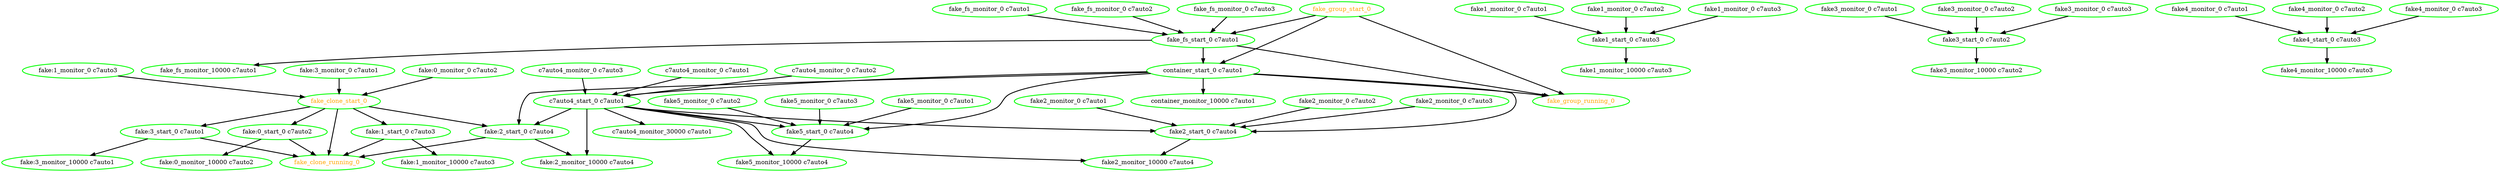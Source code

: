  digraph "g" {
"c7auto4_monitor_0 c7auto1" -> "c7auto4_start_0 c7auto1" [ style = bold]
"c7auto4_monitor_0 c7auto1" [ style=bold color="green" fontcolor="black"]
"c7auto4_monitor_0 c7auto2" -> "c7auto4_start_0 c7auto1" [ style = bold]
"c7auto4_monitor_0 c7auto2" [ style=bold color="green" fontcolor="black"]
"c7auto4_monitor_0 c7auto3" -> "c7auto4_start_0 c7auto1" [ style = bold]
"c7auto4_monitor_0 c7auto3" [ style=bold color="green" fontcolor="black"]
"c7auto4_monitor_30000 c7auto1" [ style=bold color="green" fontcolor="black"]
"c7auto4_start_0 c7auto1" -> "c7auto4_monitor_30000 c7auto1" [ style = bold]
"c7auto4_start_0 c7auto1" -> "fake2_monitor_10000 c7auto4" [ style = bold]
"c7auto4_start_0 c7auto1" -> "fake2_start_0 c7auto4" [ style = bold]
"c7auto4_start_0 c7auto1" -> "fake5_monitor_10000 c7auto4" [ style = bold]
"c7auto4_start_0 c7auto1" -> "fake5_start_0 c7auto4" [ style = bold]
"c7auto4_start_0 c7auto1" -> "fake:2_monitor_10000 c7auto4" [ style = bold]
"c7auto4_start_0 c7auto1" -> "fake:2_start_0 c7auto4" [ style = bold]
"c7auto4_start_0 c7auto1" [ style=bold color="green" fontcolor="black"]
"container_monitor_10000 c7auto1" [ style=bold color="green" fontcolor="black"]
"container_start_0 c7auto1" -> "c7auto4_start_0 c7auto1" [ style = bold]
"container_start_0 c7auto1" -> "container_monitor_10000 c7auto1" [ style = bold]
"container_start_0 c7auto1" -> "fake2_start_0 c7auto4" [ style = bold]
"container_start_0 c7auto1" -> "fake5_start_0 c7auto4" [ style = bold]
"container_start_0 c7auto1" -> "fake:2_start_0 c7auto4" [ style = bold]
"container_start_0 c7auto1" -> "fake_group_running_0" [ style = bold]
"container_start_0 c7auto1" [ style=bold color="green" fontcolor="black"]
"fake1_monitor_0 c7auto1" -> "fake1_start_0 c7auto3" [ style = bold]
"fake1_monitor_0 c7auto1" [ style=bold color="green" fontcolor="black"]
"fake1_monitor_0 c7auto2" -> "fake1_start_0 c7auto3" [ style = bold]
"fake1_monitor_0 c7auto2" [ style=bold color="green" fontcolor="black"]
"fake1_monitor_0 c7auto3" -> "fake1_start_0 c7auto3" [ style = bold]
"fake1_monitor_0 c7auto3" [ style=bold color="green" fontcolor="black"]
"fake1_monitor_10000 c7auto3" [ style=bold color="green" fontcolor="black"]
"fake1_start_0 c7auto3" -> "fake1_monitor_10000 c7auto3" [ style = bold]
"fake1_start_0 c7auto3" [ style=bold color="green" fontcolor="black"]
"fake2_monitor_0 c7auto1" -> "fake2_start_0 c7auto4" [ style = bold]
"fake2_monitor_0 c7auto1" [ style=bold color="green" fontcolor="black"]
"fake2_monitor_0 c7auto2" -> "fake2_start_0 c7auto4" [ style = bold]
"fake2_monitor_0 c7auto2" [ style=bold color="green" fontcolor="black"]
"fake2_monitor_0 c7auto3" -> "fake2_start_0 c7auto4" [ style = bold]
"fake2_monitor_0 c7auto3" [ style=bold color="green" fontcolor="black"]
"fake2_monitor_10000 c7auto4" [ style=bold color="green" fontcolor="black"]
"fake2_start_0 c7auto4" -> "fake2_monitor_10000 c7auto4" [ style = bold]
"fake2_start_0 c7auto4" [ style=bold color="green" fontcolor="black"]
"fake3_monitor_0 c7auto1" -> "fake3_start_0 c7auto2" [ style = bold]
"fake3_monitor_0 c7auto1" [ style=bold color="green" fontcolor="black"]
"fake3_monitor_0 c7auto2" -> "fake3_start_0 c7auto2" [ style = bold]
"fake3_monitor_0 c7auto2" [ style=bold color="green" fontcolor="black"]
"fake3_monitor_0 c7auto3" -> "fake3_start_0 c7auto2" [ style = bold]
"fake3_monitor_0 c7auto3" [ style=bold color="green" fontcolor="black"]
"fake3_monitor_10000 c7auto2" [ style=bold color="green" fontcolor="black"]
"fake3_start_0 c7auto2" -> "fake3_monitor_10000 c7auto2" [ style = bold]
"fake3_start_0 c7auto2" [ style=bold color="green" fontcolor="black"]
"fake4_monitor_0 c7auto1" -> "fake4_start_0 c7auto3" [ style = bold]
"fake4_monitor_0 c7auto1" [ style=bold color="green" fontcolor="black"]
"fake4_monitor_0 c7auto2" -> "fake4_start_0 c7auto3" [ style = bold]
"fake4_monitor_0 c7auto2" [ style=bold color="green" fontcolor="black"]
"fake4_monitor_0 c7auto3" -> "fake4_start_0 c7auto3" [ style = bold]
"fake4_monitor_0 c7auto3" [ style=bold color="green" fontcolor="black"]
"fake4_monitor_10000 c7auto3" [ style=bold color="green" fontcolor="black"]
"fake4_start_0 c7auto3" -> "fake4_monitor_10000 c7auto3" [ style = bold]
"fake4_start_0 c7auto3" [ style=bold color="green" fontcolor="black"]
"fake5_monitor_0 c7auto1" -> "fake5_start_0 c7auto4" [ style = bold]
"fake5_monitor_0 c7auto1" [ style=bold color="green" fontcolor="black"]
"fake5_monitor_0 c7auto2" -> "fake5_start_0 c7auto4" [ style = bold]
"fake5_monitor_0 c7auto2" [ style=bold color="green" fontcolor="black"]
"fake5_monitor_0 c7auto3" -> "fake5_start_0 c7auto4" [ style = bold]
"fake5_monitor_0 c7auto3" [ style=bold color="green" fontcolor="black"]
"fake5_monitor_10000 c7auto4" [ style=bold color="green" fontcolor="black"]
"fake5_start_0 c7auto4" -> "fake5_monitor_10000 c7auto4" [ style = bold]
"fake5_start_0 c7auto4" [ style=bold color="green" fontcolor="black"]
"fake:0_monitor_0 c7auto2" -> "fake_clone_start_0" [ style = bold]
"fake:0_monitor_0 c7auto2" [ style=bold color="green" fontcolor="black"]
"fake:0_monitor_10000 c7auto2" [ style=bold color="green" fontcolor="black"]
"fake:0_start_0 c7auto2" -> "fake:0_monitor_10000 c7auto2" [ style = bold]
"fake:0_start_0 c7auto2" -> "fake_clone_running_0" [ style = bold]
"fake:0_start_0 c7auto2" [ style=bold color="green" fontcolor="black"]
"fake:1_monitor_0 c7auto3" -> "fake_clone_start_0" [ style = bold]
"fake:1_monitor_0 c7auto3" [ style=bold color="green" fontcolor="black"]
"fake:1_monitor_10000 c7auto3" [ style=bold color="green" fontcolor="black"]
"fake:1_start_0 c7auto3" -> "fake:1_monitor_10000 c7auto3" [ style = bold]
"fake:1_start_0 c7auto3" -> "fake_clone_running_0" [ style = bold]
"fake:1_start_0 c7auto3" [ style=bold color="green" fontcolor="black"]
"fake:2_monitor_10000 c7auto4" [ style=bold color="green" fontcolor="black"]
"fake:2_start_0 c7auto4" -> "fake:2_monitor_10000 c7auto4" [ style = bold]
"fake:2_start_0 c7auto4" -> "fake_clone_running_0" [ style = bold]
"fake:2_start_0 c7auto4" [ style=bold color="green" fontcolor="black"]
"fake:3_monitor_0 c7auto1" -> "fake_clone_start_0" [ style = bold]
"fake:3_monitor_0 c7auto1" [ style=bold color="green" fontcolor="black"]
"fake:3_monitor_10000 c7auto1" [ style=bold color="green" fontcolor="black"]
"fake:3_start_0 c7auto1" -> "fake:3_monitor_10000 c7auto1" [ style = bold]
"fake:3_start_0 c7auto1" -> "fake_clone_running_0" [ style = bold]
"fake:3_start_0 c7auto1" [ style=bold color="green" fontcolor="black"]
"fake_clone_running_0" [ style=bold color="green" fontcolor="orange"]
"fake_clone_start_0" -> "fake:0_start_0 c7auto2" [ style = bold]
"fake_clone_start_0" -> "fake:1_start_0 c7auto3" [ style = bold]
"fake_clone_start_0" -> "fake:2_start_0 c7auto4" [ style = bold]
"fake_clone_start_0" -> "fake:3_start_0 c7auto1" [ style = bold]
"fake_clone_start_0" -> "fake_clone_running_0" [ style = bold]
"fake_clone_start_0" [ style=bold color="green" fontcolor="orange"]
"fake_fs_monitor_0 c7auto1" -> "fake_fs_start_0 c7auto1" [ style = bold]
"fake_fs_monitor_0 c7auto1" [ style=bold color="green" fontcolor="black"]
"fake_fs_monitor_0 c7auto2" -> "fake_fs_start_0 c7auto1" [ style = bold]
"fake_fs_monitor_0 c7auto2" [ style=bold color="green" fontcolor="black"]
"fake_fs_monitor_0 c7auto3" -> "fake_fs_start_0 c7auto1" [ style = bold]
"fake_fs_monitor_0 c7auto3" [ style=bold color="green" fontcolor="black"]
"fake_fs_monitor_10000 c7auto1" [ style=bold color="green" fontcolor="black"]
"fake_fs_start_0 c7auto1" -> "container_start_0 c7auto1" [ style = bold]
"fake_fs_start_0 c7auto1" -> "fake_fs_monitor_10000 c7auto1" [ style = bold]
"fake_fs_start_0 c7auto1" -> "fake_group_running_0" [ style = bold]
"fake_fs_start_0 c7auto1" [ style=bold color="green" fontcolor="black"]
"fake_group_running_0" [ style=bold color="green" fontcolor="orange"]
"fake_group_start_0" -> "container_start_0 c7auto1" [ style = bold]
"fake_group_start_0" -> "fake_fs_start_0 c7auto1" [ style = bold]
"fake_group_start_0" -> "fake_group_running_0" [ style = bold]
"fake_group_start_0" [ style=bold color="green" fontcolor="orange"]
}
